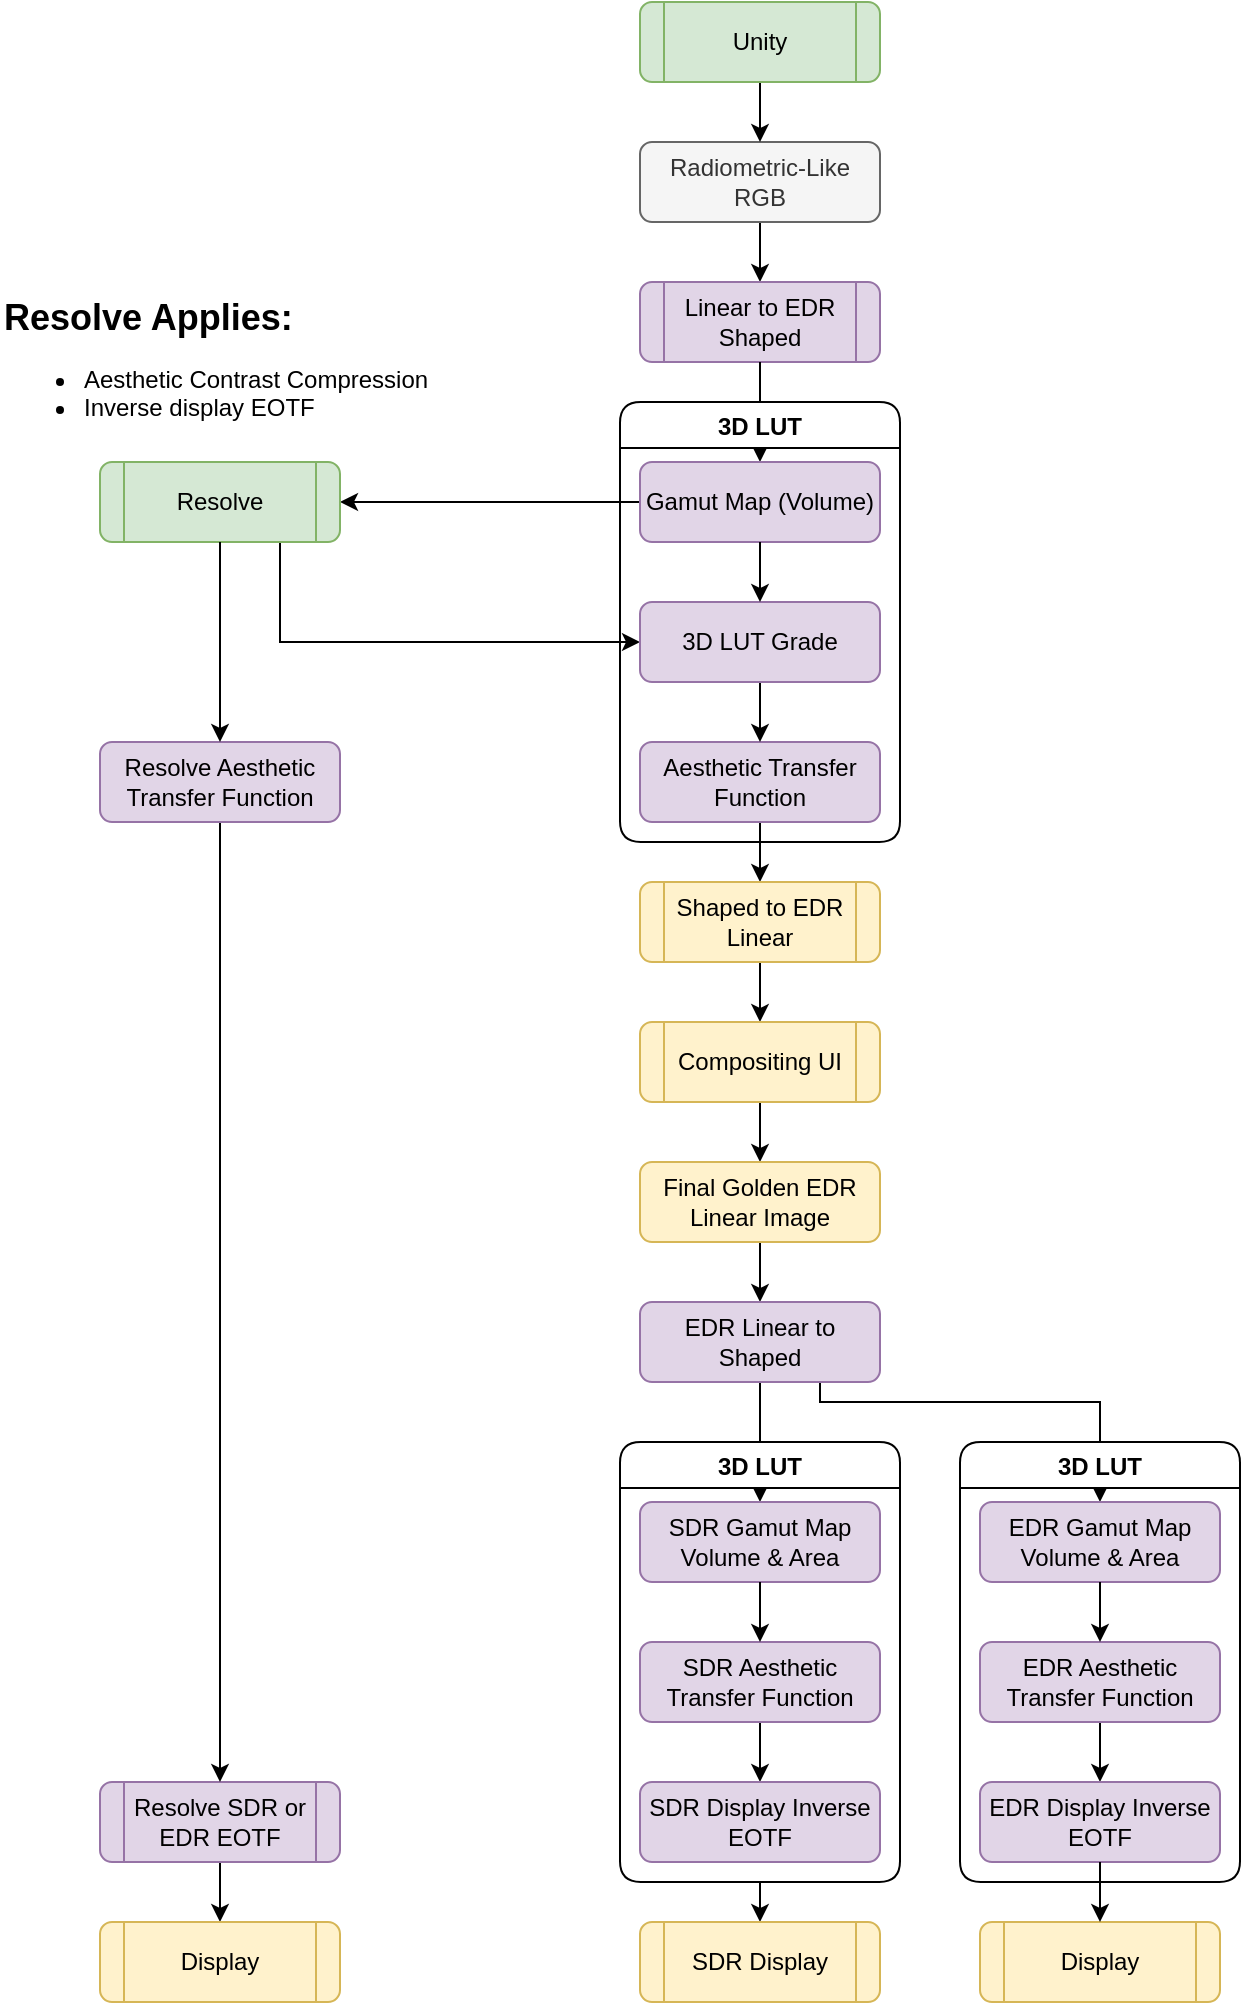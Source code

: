 <mxfile version="14.1.8" type="device"><diagram id="Im8xW5cGp1lHpzx1wuo3" name="Page-1"><mxGraphModel dx="1328" dy="2068" grid="1" gridSize="10" guides="1" tooltips="1" connect="1" arrows="1" fold="1" page="1" pageScale="1" pageWidth="850" pageHeight="1100" math="0" shadow="0"><root><mxCell id="0"/><mxCell id="1" parent="0"/><mxCell id="ewOvqd_CP_jUOudyvrNI-3" value="" style="edgeStyle=orthogonalEdgeStyle;rounded=0;orthogonalLoop=1;jettySize=auto;html=1;" parent="1" source="ewOvqd_CP_jUOudyvrNI-1" target="ewOvqd_CP_jUOudyvrNI-2" edge="1"><mxGeometry relative="1" as="geometry"/></mxCell><mxCell id="ewOvqd_CP_jUOudyvrNI-1" value="Radiometric-Like RGB" style="rounded=1;whiteSpace=wrap;html=1;fillColor=#f5f5f5;strokeColor=#666666;fontColor=#333333;" parent="1" vertex="1"><mxGeometry x="340" y="40" width="120" height="40" as="geometry"/></mxCell><mxCell id="ewOvqd_CP_jUOudyvrNI-5" value="" style="edgeStyle=orthogonalEdgeStyle;rounded=0;orthogonalLoop=1;jettySize=auto;html=1;exitX=0;exitY=0.5;exitDx=0;exitDy=0;" parent="1" source="ewOvqd_CP_jUOudyvrNI-11" target="ewOvqd_CP_jUOudyvrNI-4" edge="1"><mxGeometry relative="1" as="geometry"/></mxCell><mxCell id="ewOvqd_CP_jUOudyvrNI-2" value="Linear to EDR Shaped" style="shape=process;whiteSpace=wrap;html=1;backgroundOutline=1;fontFamily=Helvetica;fontSize=12;fontColor=#000000;align=center;strokeColor=#9673a6;fillColor=#e1d5e7;rounded=1;" parent="1" vertex="1"><mxGeometry x="340" y="110" width="120" height="40" as="geometry"/></mxCell><mxCell id="7kfPSsUL8utuqreU_JH9-8" style="edgeStyle=orthogonalEdgeStyle;rounded=0;orthogonalLoop=1;jettySize=auto;html=1;exitX=0.75;exitY=1;exitDx=0;exitDy=0;entryX=0;entryY=0.5;entryDx=0;entryDy=0;" parent="1" source="ewOvqd_CP_jUOudyvrNI-4" target="7kfPSsUL8utuqreU_JH9-5" edge="1"><mxGeometry relative="1" as="geometry"/></mxCell><mxCell id="ewOvqd_CP_jUOudyvrNI-4" value="Resolve" style="shape=process;whiteSpace=wrap;html=1;backgroundOutline=1;fontFamily=Helvetica;fontSize=12;align=center;strokeColor=#82b366;fillColor=#d5e8d4;rounded=1;" parent="1" vertex="1"><mxGeometry x="70" y="200" width="120" height="40" as="geometry"/></mxCell><mxCell id="ewOvqd_CP_jUOudyvrNI-21" value="" style="edgeStyle=orthogonalEdgeStyle;rounded=0;orthogonalLoop=1;jettySize=auto;html=1;entryX=0.5;entryY=0;entryDx=0;entryDy=0;" parent="1" source="ewOvqd_CP_jUOudyvrNI-9" target="ewOvqd_CP_jUOudyvrNI-22" edge="1"><mxGeometry relative="1" as="geometry"><mxPoint x="400" y="440" as="targetPoint"/></mxGeometry></mxCell><mxCell id="ewOvqd_CP_jUOudyvrNI-12" value="" style="edgeStyle=orthogonalEdgeStyle;rounded=0;orthogonalLoop=1;jettySize=auto;html=1;" parent="1" source="ewOvqd_CP_jUOudyvrNI-2" target="ewOvqd_CP_jUOudyvrNI-11" edge="1"><mxGeometry relative="1" as="geometry"><mxPoint x="110" y="140" as="sourcePoint"/><mxPoint x="110" y="280" as="targetPoint"/></mxGeometry></mxCell><mxCell id="ewOvqd_CP_jUOudyvrNI-29" style="edgeStyle=orthogonalEdgeStyle;rounded=0;orthogonalLoop=1;jettySize=auto;html=1;exitX=0.5;exitY=1;exitDx=0;exitDy=0;entryX=0.5;entryY=0;entryDx=0;entryDy=0;" parent="1" source="ewOvqd_CP_jUOudyvrNI-13" target="ewOvqd_CP_jUOudyvrNI-23" edge="1"><mxGeometry relative="1" as="geometry"/></mxCell><mxCell id="ewOvqd_CP_jUOudyvrNI-13" value="Resolve SDR or EDR EOTF&lt;span style=&quot;color: rgba(0 , 0 , 0 , 0) ; font-family: monospace ; font-size: 0px&quot;&gt;%3CmxGraphModel%3E%3Croot%3E%3CmxCell%20id%3D%220%22%2F%3E%3CmxCell%20id%3D%221%22%20parent%3D%220%22%2F%3E%3CmxCell%20id%3D%222%22%20value%3D%22Aesthetic%20Transfer%20Function%22%20style%3D%22rounded%3D1%3BwhiteSpace%3Dwrap%3Bhtml%3D1%3B%22%20vertex%3D%221%22%20parent%3D%221%22%3E%3CmxGeometry%20x%3D%2250%22%20y%3D%22240%22%20width%3D%22120%22%20height%3D%2240%22%20as%3D%22geometry%22%2F%3E%3C%2FmxCell%3E%3C%2Froot%3E%3C%2FmxGraphModel%3E&lt;/span&gt;&lt;span style=&quot;color: rgba(0 , 0 , 0 , 0) ; font-family: monospace ; font-size: 0px&quot;&gt;%3CmxGraphModel%3E%3Croot%3E%3CmxCell%20id%3D%220%22%2F%3E%3CmxCell%20id%3D%221%22%20parent%3D%220%22%2F%3E%3CmxCell%20id%3D%222%22%20value%3D%22Aesthetic%20Transfer%20Function%22%20style%3D%22rounded%3D1%3BwhiteSpace%3Dwrap%3Bhtml%3D1%3B%22%20vertex%3D%221%22%20parent%3D%221%22%3E%3CmxGeometry%20x%3D%2250%22%20y%3D%22240%22%20width%3D%22120%22%20height%3D%2240%22%20as%3D%22geometry%22%2F%3E%3C%2FmxCell%3E%3C%2Froot%3E%3C%2FmxGraphModel%3E&lt;/span&gt;" style="shape=process;whiteSpace=wrap;html=1;backgroundOutline=1;fontFamily=Helvetica;fontSize=12;fontColor=#000000;align=center;strokeColor=#9673a6;fillColor=#e1d5e7;rounded=1;" parent="1" vertex="1"><mxGeometry x="70" y="860" width="120" height="40" as="geometry"/></mxCell><mxCell id="ewOvqd_CP_jUOudyvrNI-18" value="" style="edgeStyle=orthogonalEdgeStyle;rounded=0;orthogonalLoop=1;jettySize=auto;html=1;" parent="1" source="ewOvqd_CP_jUOudyvrNI-17" target="ewOvqd_CP_jUOudyvrNI-1" edge="1"><mxGeometry relative="1" as="geometry"/></mxCell><mxCell id="ewOvqd_CP_jUOudyvrNI-17" value="Unity" style="shape=process;whiteSpace=wrap;html=1;backgroundOutline=1;fontFamily=Helvetica;fontSize=12;align=center;strokeColor=#82b366;fillColor=#d5e8d4;rounded=1;" parent="1" vertex="1"><mxGeometry x="340" y="-30" width="120" height="40" as="geometry"/></mxCell><mxCell id="ewOvqd_CP_jUOudyvrNI-26" value="" style="edgeStyle=orthogonalEdgeStyle;rounded=0;orthogonalLoop=1;jettySize=auto;html=1;" parent="1" source="ewOvqd_CP_jUOudyvrNI-22" target="ewOvqd_CP_jUOudyvrNI-24" edge="1"><mxGeometry relative="1" as="geometry"/></mxCell><mxCell id="ewOvqd_CP_jUOudyvrNI-22" value="Shaped to EDR Linear" style="shape=process;whiteSpace=wrap;html=1;backgroundOutline=1;fontFamily=Helvetica;fontSize=12;align=center;strokeColor=#d6b656;fillColor=#fff2cc;rounded=1;" parent="1" vertex="1"><mxGeometry x="340" y="410" width="120" height="40" as="geometry"/></mxCell><mxCell id="ewOvqd_CP_jUOudyvrNI-23" value="Display" style="shape=process;whiteSpace=wrap;html=1;backgroundOutline=1;fontFamily=Helvetica;fontSize=12;align=center;strokeColor=#d6b656;fillColor=#fff2cc;rounded=1;" parent="1" vertex="1"><mxGeometry x="70" y="930" width="120" height="40" as="geometry"/></mxCell><mxCell id="ewOvqd_CP_jUOudyvrNI-33" style="edgeStyle=orthogonalEdgeStyle;rounded=0;orthogonalLoop=1;jettySize=auto;html=1;exitX=0.5;exitY=1;exitDx=0;exitDy=0;" parent="1" source="ewOvqd_CP_jUOudyvrNI-24" target="ewOvqd_CP_jUOudyvrNI-27" edge="1"><mxGeometry relative="1" as="geometry"/></mxCell><mxCell id="ewOvqd_CP_jUOudyvrNI-24" value="Compositing UI" style="shape=process;whiteSpace=wrap;html=1;backgroundOutline=1;fontFamily=Helvetica;fontSize=12;align=center;strokeColor=#d6b656;fillColor=#fff2cc;rounded=1;" parent="1" vertex="1"><mxGeometry x="340" y="480" width="120" height="40" as="geometry"/></mxCell><mxCell id="ewOvqd_CP_jUOudyvrNI-34" style="edgeStyle=orthogonalEdgeStyle;rounded=0;orthogonalLoop=1;jettySize=auto;html=1;exitX=0.5;exitY=1;exitDx=0;exitDy=0;entryX=0.5;entryY=0;entryDx=0;entryDy=0;" parent="1" source="ewOvqd_CP_jUOudyvrNI-27" target="ewOvqd_CP_jUOudyvrNI-28" edge="1"><mxGeometry relative="1" as="geometry"><mxPoint x="400" y="620" as="targetPoint"/></mxGeometry></mxCell><mxCell id="ewOvqd_CP_jUOudyvrNI-27" value="Final Golden EDR Linear Image" style="rounded=1;whiteSpace=wrap;html=1;fontFamily=Helvetica;fontSize=12;align=center;strokeColor=#d6b656;fillColor=#fff2cc;" parent="1" vertex="1"><mxGeometry x="340" y="550" width="120" height="40" as="geometry"/></mxCell><mxCell id="ewOvqd_CP_jUOudyvrNI-39" style="edgeStyle=orthogonalEdgeStyle;rounded=0;orthogonalLoop=1;jettySize=auto;html=1;exitX=0.5;exitY=1;exitDx=0;exitDy=0;entryX=0.5;entryY=0;entryDx=0;entryDy=0;" parent="1" source="ewOvqd_CP_jUOudyvrNI-28" target="ewOvqd_CP_jUOudyvrNI-36" edge="1"><mxGeometry relative="1" as="geometry"/></mxCell><mxCell id="7kfPSsUL8utuqreU_JH9-10" style="edgeStyle=orthogonalEdgeStyle;rounded=0;orthogonalLoop=1;jettySize=auto;html=1;exitX=0.75;exitY=1;exitDx=0;exitDy=0;entryX=0.5;entryY=0;entryDx=0;entryDy=0;" parent="1" source="ewOvqd_CP_jUOudyvrNI-28" target="ewOvqd_CP_jUOudyvrNI-46" edge="1"><mxGeometry relative="1" as="geometry"><Array as="points"><mxPoint x="430" y="670"/><mxPoint x="570" y="670"/></Array></mxGeometry></mxCell><mxCell id="ewOvqd_CP_jUOudyvrNI-28" value="EDR Linear to Shaped" style="rounded=1;whiteSpace=wrap;html=1;fontFamily=Helvetica;fontSize=12;align=center;strokeColor=#9673a6;fillColor=#e1d5e7;" parent="1" vertex="1"><mxGeometry x="340" y="620" width="120" height="40" as="geometry"/></mxCell><mxCell id="ewOvqd_CP_jUOudyvrNI-31" value="3D LUT" style="swimlane;rounded=1;" parent="1" vertex="1"><mxGeometry x="330" y="170" width="140" height="220" as="geometry"/></mxCell><mxCell id="ewOvqd_CP_jUOudyvrNI-11" value="Gamut Map (Volume)" style="rounded=1;whiteSpace=wrap;html=1;fillColor=#e1d5e7;strokeColor=#9673a6;" parent="ewOvqd_CP_jUOudyvrNI-31" vertex="1"><mxGeometry x="10" y="30" width="120" height="40" as="geometry"/></mxCell><mxCell id="ewOvqd_CP_jUOudyvrNI-9" value="Aesthetic Transfer Function" style="rounded=1;whiteSpace=wrap;html=1;fillColor=#e1d5e7;strokeColor=#9673a6;" parent="ewOvqd_CP_jUOudyvrNI-31" vertex="1"><mxGeometry x="10" y="170" width="120" height="40" as="geometry"/></mxCell><mxCell id="ewOvqd_CP_jUOudyvrNI-44" style="edgeStyle=orthogonalEdgeStyle;rounded=0;orthogonalLoop=1;jettySize=auto;html=1;exitX=0.5;exitY=1;exitDx=0;exitDy=0;entryX=0.5;entryY=0;entryDx=0;entryDy=0;" parent="1" source="ewOvqd_CP_jUOudyvrNI-35" target="ewOvqd_CP_jUOudyvrNI-43" edge="1"><mxGeometry relative="1" as="geometry"/></mxCell><mxCell id="ewOvqd_CP_jUOudyvrNI-35" value="3D LUT" style="swimlane;rounded=1;" parent="1" vertex="1"><mxGeometry x="330" y="690" width="140" height="220" as="geometry"/></mxCell><mxCell id="ewOvqd_CP_jUOudyvrNI-36" value="SDR Gamut Map&lt;br&gt;Volume &amp;amp; Area" style="rounded=1;whiteSpace=wrap;html=1;fillColor=#e1d5e7;strokeColor=#9673a6;" parent="ewOvqd_CP_jUOudyvrNI-35" vertex="1"><mxGeometry x="10" y="30" width="120" height="40" as="geometry"/></mxCell><mxCell id="ewOvqd_CP_jUOudyvrNI-42" style="edgeStyle=orthogonalEdgeStyle;rounded=0;orthogonalLoop=1;jettySize=auto;html=1;exitX=0.5;exitY=1;exitDx=0;exitDy=0;entryX=0.5;entryY=0;entryDx=0;entryDy=0;" parent="ewOvqd_CP_jUOudyvrNI-35" source="ewOvqd_CP_jUOudyvrNI-37" target="ewOvqd_CP_jUOudyvrNI-41" edge="1"><mxGeometry relative="1" as="geometry"/></mxCell><mxCell id="ewOvqd_CP_jUOudyvrNI-37" value="SDR Aesthetic Transfer Function" style="rounded=1;whiteSpace=wrap;html=1;fillColor=#e1d5e7;strokeColor=#9673a6;" parent="ewOvqd_CP_jUOudyvrNI-35" vertex="1"><mxGeometry x="10" y="100" width="120" height="40" as="geometry"/></mxCell><mxCell id="ewOvqd_CP_jUOudyvrNI-38" value="" style="edgeStyle=orthogonalEdgeStyle;rounded=0;orthogonalLoop=1;jettySize=auto;html=1;" parent="ewOvqd_CP_jUOudyvrNI-35" source="ewOvqd_CP_jUOudyvrNI-36" target="ewOvqd_CP_jUOudyvrNI-37" edge="1"><mxGeometry relative="1" as="geometry"><mxPoint x="-250" y="10" as="sourcePoint"/><mxPoint x="-250" y="220" as="targetPoint"/></mxGeometry></mxCell><mxCell id="ewOvqd_CP_jUOudyvrNI-41" value="SDR Display Inverse EOTF" style="rounded=1;whiteSpace=wrap;html=1;fillColor=#e1d5e7;strokeColor=#9673a6;" parent="ewOvqd_CP_jUOudyvrNI-35" vertex="1"><mxGeometry x="10" y="170" width="120" height="40" as="geometry"/></mxCell><mxCell id="ewOvqd_CP_jUOudyvrNI-43" value="SDR Display" style="shape=process;whiteSpace=wrap;html=1;backgroundOutline=1;fontFamily=Helvetica;fontSize=12;align=center;strokeColor=#d6b656;fillColor=#fff2cc;rounded=1;" parent="1" vertex="1"><mxGeometry x="340" y="930" width="120" height="40" as="geometry"/></mxCell><mxCell id="ewOvqd_CP_jUOudyvrNI-45" value="3D LUT" style="swimlane;rounded=1;" parent="1" vertex="1"><mxGeometry x="500" y="690" width="140" height="220" as="geometry"/></mxCell><mxCell id="ewOvqd_CP_jUOudyvrNI-46" value="EDR Gamut Map&lt;br&gt;Volume &amp;amp; Area" style="rounded=1;whiteSpace=wrap;html=1;fillColor=#e1d5e7;strokeColor=#9673a6;" parent="ewOvqd_CP_jUOudyvrNI-45" vertex="1"><mxGeometry x="10" y="30" width="120" height="40" as="geometry"/></mxCell><mxCell id="ewOvqd_CP_jUOudyvrNI-47" style="edgeStyle=orthogonalEdgeStyle;rounded=0;orthogonalLoop=1;jettySize=auto;html=1;exitX=0.5;exitY=1;exitDx=0;exitDy=0;entryX=0.5;entryY=0;entryDx=0;entryDy=0;" parent="ewOvqd_CP_jUOudyvrNI-45" source="ewOvqd_CP_jUOudyvrNI-48" target="ewOvqd_CP_jUOudyvrNI-50" edge="1"><mxGeometry relative="1" as="geometry"/></mxCell><mxCell id="ewOvqd_CP_jUOudyvrNI-48" value="EDR Aesthetic Transfer Function" style="rounded=1;whiteSpace=wrap;html=1;fillColor=#e1d5e7;strokeColor=#9673a6;" parent="ewOvqd_CP_jUOudyvrNI-45" vertex="1"><mxGeometry x="10" y="100" width="120" height="40" as="geometry"/></mxCell><mxCell id="ewOvqd_CP_jUOudyvrNI-49" value="" style="edgeStyle=orthogonalEdgeStyle;rounded=0;orthogonalLoop=1;jettySize=auto;html=1;" parent="ewOvqd_CP_jUOudyvrNI-45" source="ewOvqd_CP_jUOudyvrNI-46" target="ewOvqd_CP_jUOudyvrNI-48" edge="1"><mxGeometry relative="1" as="geometry"><mxPoint x="-250" y="10" as="sourcePoint"/><mxPoint x="-250" y="220" as="targetPoint"/></mxGeometry></mxCell><mxCell id="ewOvqd_CP_jUOudyvrNI-50" value="EDR Display Inverse EOTF" style="rounded=1;whiteSpace=wrap;html=1;fillColor=#e1d5e7;strokeColor=#9673a6;" parent="ewOvqd_CP_jUOudyvrNI-45" vertex="1"><mxGeometry x="10" y="170" width="120" height="40" as="geometry"/></mxCell><mxCell id="ewOvqd_CP_jUOudyvrNI-52" value="Display" style="shape=process;whiteSpace=wrap;html=1;backgroundOutline=1;fontFamily=Helvetica;fontSize=12;align=center;strokeColor=#d6b656;fillColor=#fff2cc;rounded=1;" parent="1" vertex="1"><mxGeometry x="510" y="930" width="120" height="40" as="geometry"/></mxCell><mxCell id="ewOvqd_CP_jUOudyvrNI-53" style="edgeStyle=orthogonalEdgeStyle;rounded=0;orthogonalLoop=1;jettySize=auto;html=1;exitX=0.5;exitY=1;exitDx=0;exitDy=0;entryX=0.5;entryY=0;entryDx=0;entryDy=0;" parent="1" source="ewOvqd_CP_jUOudyvrNI-50" target="ewOvqd_CP_jUOudyvrNI-52" edge="1"><mxGeometry relative="1" as="geometry"/></mxCell><mxCell id="7kfPSsUL8utuqreU_JH9-9" style="edgeStyle=orthogonalEdgeStyle;rounded=0;orthogonalLoop=1;jettySize=auto;html=1;exitX=0.5;exitY=1;exitDx=0;exitDy=0;entryX=0.5;entryY=0;entryDx=0;entryDy=0;" parent="1" source="7kfPSsUL8utuqreU_JH9-1" target="ewOvqd_CP_jUOudyvrNI-13" edge="1"><mxGeometry relative="1" as="geometry"/></mxCell><mxCell id="7kfPSsUL8utuqreU_JH9-1" value="Resolve Aesthetic Transfer Function" style="rounded=1;whiteSpace=wrap;html=1;fillColor=#e1d5e7;strokeColor=#9673a6;" parent="1" vertex="1"><mxGeometry x="70" y="340" width="120" height="40" as="geometry"/></mxCell><mxCell id="7kfPSsUL8utuqreU_JH9-2" value="" style="edgeStyle=orthogonalEdgeStyle;rounded=0;orthogonalLoop=1;jettySize=auto;html=1;" parent="1" source="ewOvqd_CP_jUOudyvrNI-4" target="7kfPSsUL8utuqreU_JH9-1" edge="1"><mxGeometry relative="1" as="geometry"><mxPoint x="10" y="240" as="sourcePoint"/><mxPoint x="100" y="360" as="targetPoint"/><Array as="points"/></mxGeometry></mxCell><mxCell id="ewOvqd_CP_jUOudyvrNI-10" value="" style="edgeStyle=orthogonalEdgeStyle;rounded=0;orthogonalLoop=1;jettySize=auto;html=1;" parent="1" source="7kfPSsUL8utuqreU_JH9-5" target="ewOvqd_CP_jUOudyvrNI-9" edge="1"><mxGeometry relative="1" as="geometry"><mxPoint x="80" y="180" as="sourcePoint"/><mxPoint x="80" y="390" as="targetPoint"/></mxGeometry></mxCell><mxCell id="7kfPSsUL8utuqreU_JH9-5" value="3D LUT Grade" style="rounded=1;whiteSpace=wrap;html=1;fontFamily=Helvetica;fontSize=12;align=center;strokeColor=#9673a6;fillColor=#e1d5e7;" parent="1" vertex="1"><mxGeometry x="340" y="270" width="120" height="40" as="geometry"/></mxCell><mxCell id="7kfPSsUL8utuqreU_JH9-6" value="" style="edgeStyle=orthogonalEdgeStyle;rounded=0;orthogonalLoop=1;jettySize=auto;html=1;" parent="1" source="ewOvqd_CP_jUOudyvrNI-11" target="7kfPSsUL8utuqreU_JH9-5" edge="1"><mxGeometry relative="1" as="geometry"><mxPoint x="400" y="240" as="sourcePoint"/><mxPoint x="400" y="360" as="targetPoint"/></mxGeometry></mxCell><mxCell id="ZDg3KlPajcoi835XBTnR-1" value="&lt;b&gt;&lt;font style=&quot;font-size: 18px&quot;&gt;Resolve Applies:&lt;br&gt;&lt;/font&gt;&lt;/b&gt;&lt;ul&gt;&lt;li&gt;Aesthetic Contrast Compression&lt;/li&gt;&lt;li&gt;Inverse display EOTF&lt;/li&gt;&lt;/ul&gt;" style="text;html=1;strokeColor=none;fillColor=none;align=left;verticalAlign=middle;whiteSpace=wrap;rounded=0;" parent="1" vertex="1"><mxGeometry x="20" y="110" width="240" height="90" as="geometry"/></mxCell></root></mxGraphModel></diagram></mxfile>